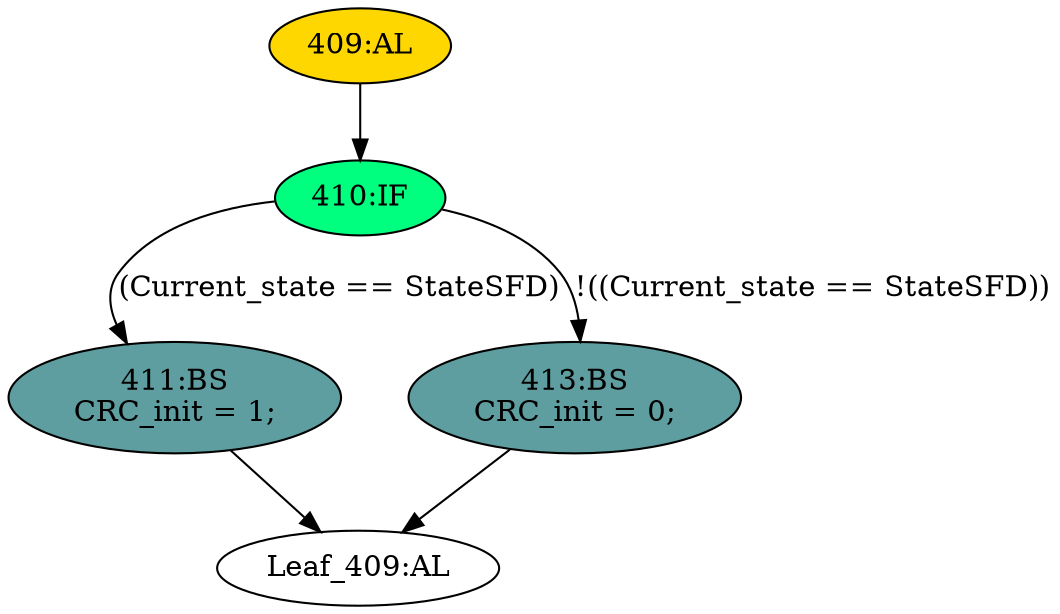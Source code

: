 strict digraph "" {
	node [label="\N"];
	"409:AL"	 [ast="<pyverilog.vparser.ast.Always object at 0x7f104a572710>",
		clk_sens=False,
		fillcolor=gold,
		label="409:AL",
		sens="['Current_state']",
		statements="[]",
		style=filled,
		typ=Always,
		use_var="['StateSFD', 'Current_state']"];
	"410:IF"	 [ast="<pyverilog.vparser.ast.IfStatement object at 0x7f104a572850>",
		fillcolor=springgreen,
		label="410:IF",
		statements="[]",
		style=filled,
		typ=IfStatement];
	"409:AL" -> "410:IF"	 [cond="[]",
		lineno=None];
	"Leaf_409:AL"	 [def_var="['CRC_init']",
		label="Leaf_409:AL"];
	"411:BS"	 [ast="<pyverilog.vparser.ast.BlockingSubstitution object at 0x7f104a572a10>",
		fillcolor=cadetblue,
		label="411:BS
CRC_init = 1;",
		statements="[<pyverilog.vparser.ast.BlockingSubstitution object at 0x7f104a572a10>]",
		style=filled,
		typ=BlockingSubstitution];
	"411:BS" -> "Leaf_409:AL"	 [cond="[]",
		lineno=None];
	"410:IF" -> "411:BS"	 [cond="['Current_state', 'StateSFD']",
		label="(Current_state == StateSFD)",
		lineno=410];
	"413:BS"	 [ast="<pyverilog.vparser.ast.BlockingSubstitution object at 0x7f104a572890>",
		fillcolor=cadetblue,
		label="413:BS
CRC_init = 0;",
		statements="[<pyverilog.vparser.ast.BlockingSubstitution object at 0x7f104a572890>]",
		style=filled,
		typ=BlockingSubstitution];
	"410:IF" -> "413:BS"	 [cond="['Current_state', 'StateSFD']",
		label="!((Current_state == StateSFD))",
		lineno=410];
	"413:BS" -> "Leaf_409:AL"	 [cond="[]",
		lineno=None];
}
